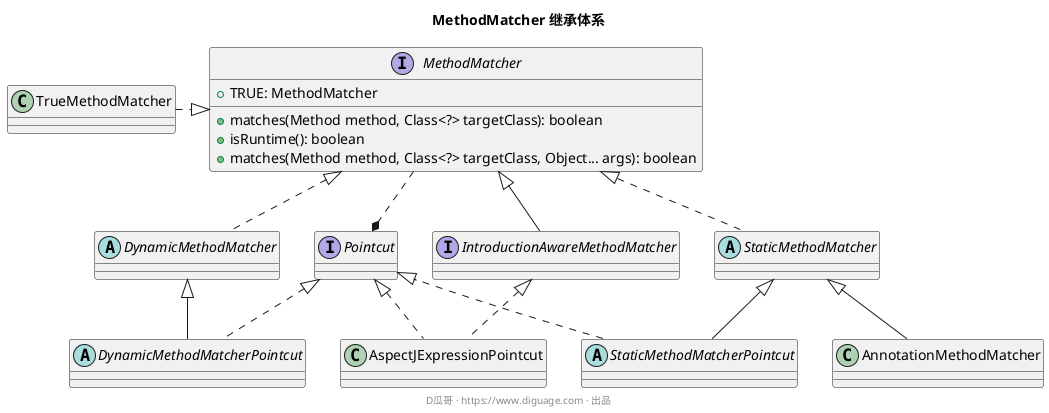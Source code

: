 @startuml
title **MethodMatcher 继承体系**


interface MethodMatcher {
    + TRUE: MethodMatcher
    + matches(Method method, Class<?> targetClass): boolean
    + isRuntime(): boolean
    + matches(Method method, Class<?> targetClass, Object... args): boolean
}

class TrueMethodMatcher
TrueMethodMatcher .right.|> MethodMatcher

interface Pointcut
Pointcut *.up. MethodMatcher

abstract class DynamicMethodMatcher implements MethodMatcher

abstract class DynamicMethodMatcherPointcut extends DynamicMethodMatcher implements Pointcut

interface IntroductionAwareMethodMatcher extends MethodMatcher

class AspectJExpressionPointcut implements IntroductionAwareMethodMatcher, Pointcut

abstract class StaticMethodMatcher implements MethodMatcher

class AnnotationMethodMatcher extends StaticMethodMatcher

abstract class StaticMethodMatcherPointcut extends StaticMethodMatcher implements Pointcut


footer D瓜哥 · https://www.diguage.com · 出品
@enduml